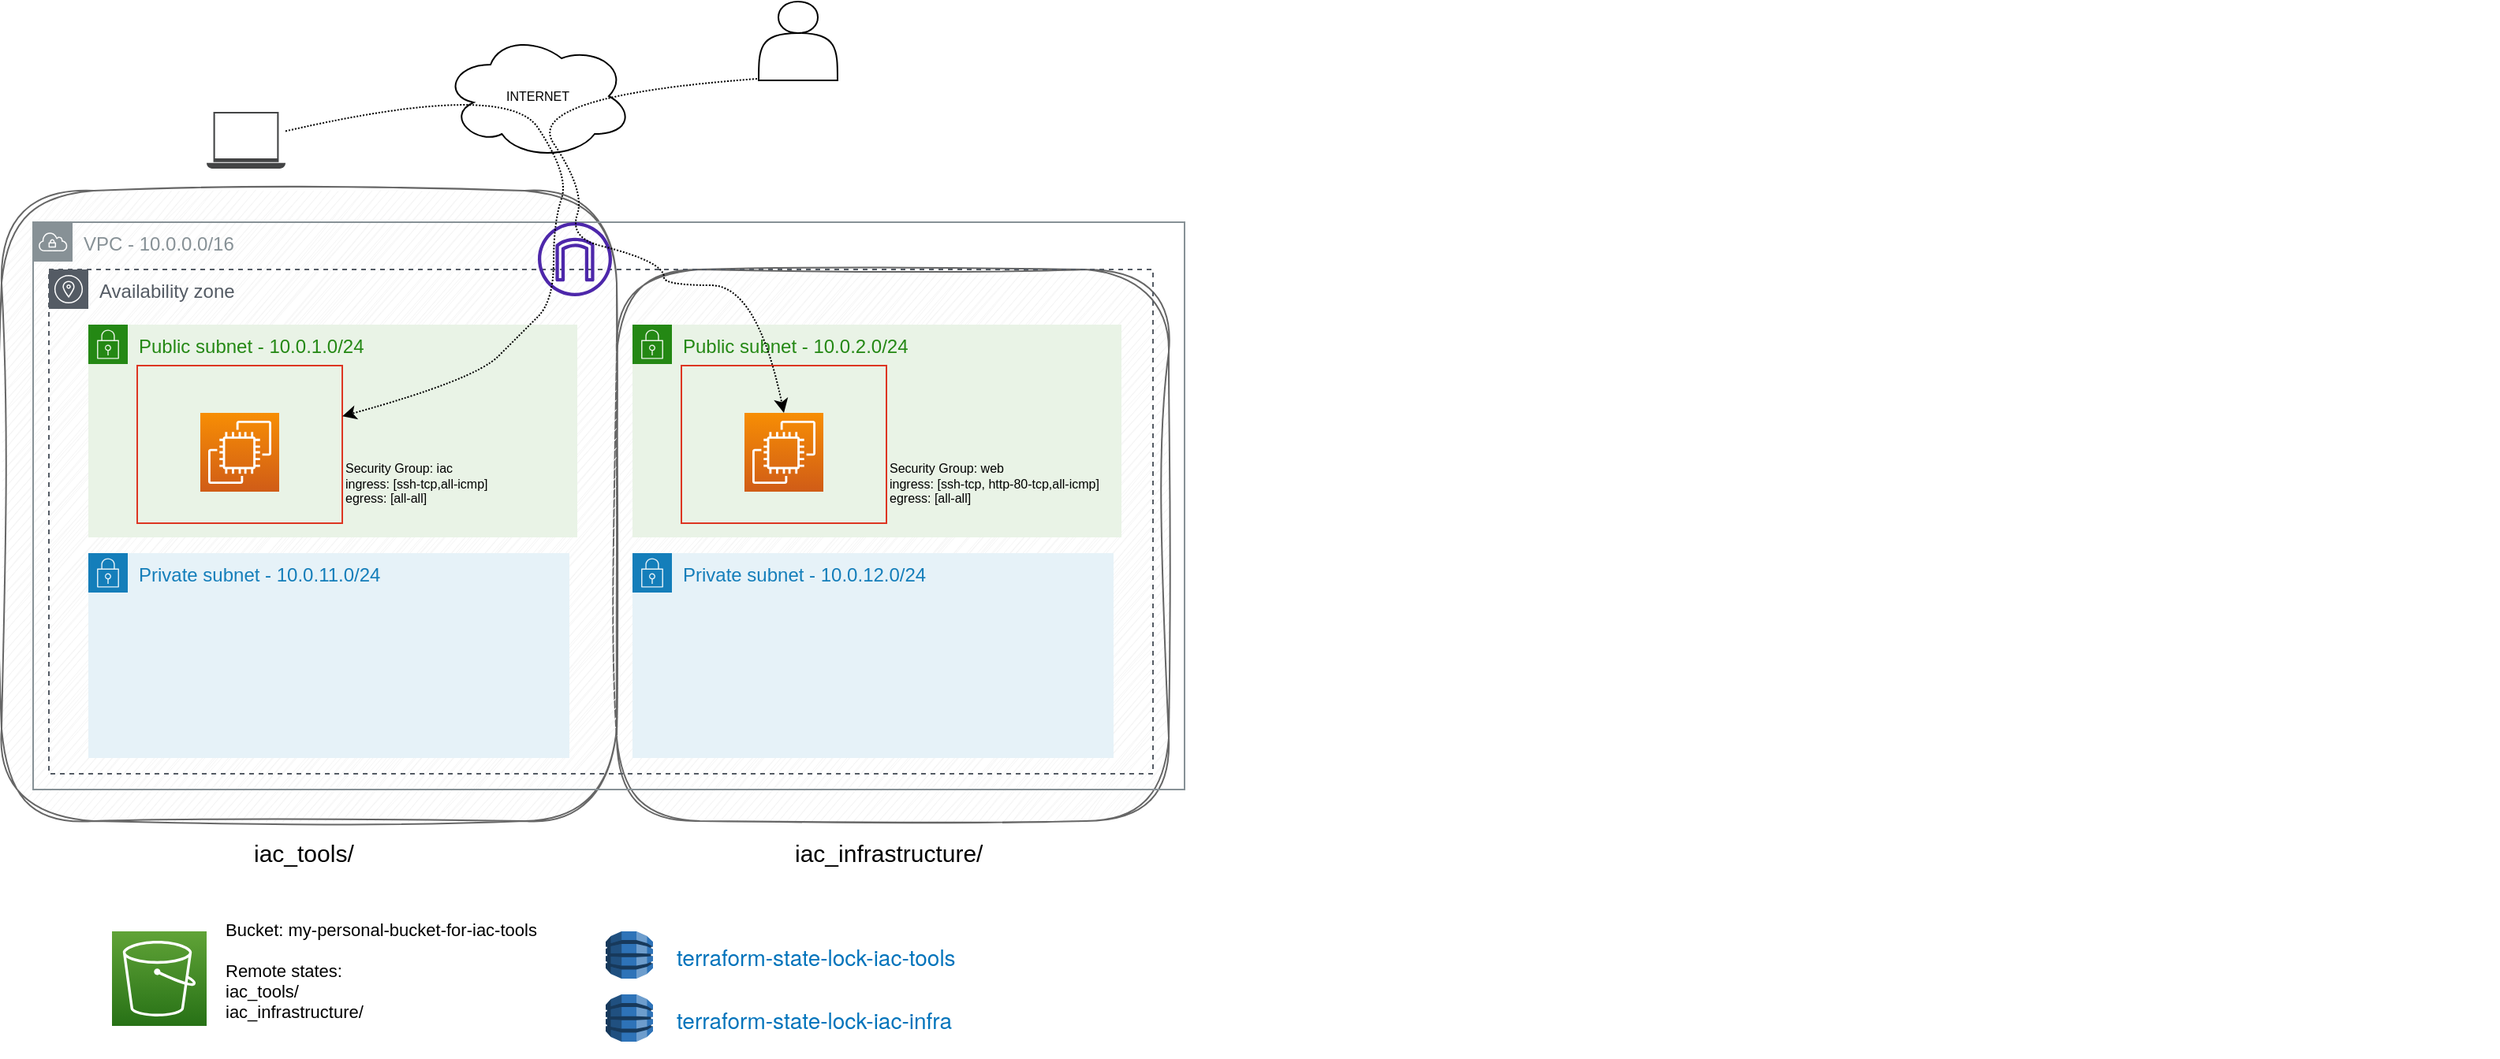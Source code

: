 <mxfile version="20.7.4" type="github">
  <diagram id="NdXxYkdmBAYruZXfNZ1_" name="Pagina-1">
    <mxGraphModel dx="954" dy="622" grid="1" gridSize="10" guides="1" tooltips="1" connect="1" arrows="1" fold="1" page="1" pageScale="1" pageWidth="827" pageHeight="1169" math="0" shadow="0">
      <root>
        <mxCell id="0" />
        <mxCell id="1" parent="0" />
        <mxCell id="-OdFSkEys9uMwJtU3NCh-16" value="" style="rounded=1;whiteSpace=wrap;html=1;fontSize=11;fillColor=#f5f5f5;strokeColor=#666666;fontColor=#333333;sketch=1;curveFitting=1;jiggle=2;" vertex="1" parent="1">
          <mxGeometry x="440" y="190" width="350" height="350" as="geometry" />
        </mxCell>
        <mxCell id="-OdFSkEys9uMwJtU3NCh-15" value="" style="rounded=1;whiteSpace=wrap;html=1;fontSize=11;fillColor=#f5f5f5;strokeColor=#666666;fontColor=#333333;sketch=1;curveFitting=1;jiggle=2;" vertex="1" parent="1">
          <mxGeometry x="50" y="140" width="390" height="400" as="geometry" />
        </mxCell>
        <mxCell id="erIRMq-CCrMqLy0ukCyU-4" value="Availability zone" style="sketch=0;outlineConnect=0;gradientColor=none;html=1;whiteSpace=wrap;fontSize=12;fontStyle=0;shape=mxgraph.aws4.group;grIcon=mxgraph.aws4.group_availability_zone;strokeColor=#545B64;fillColor=none;verticalAlign=top;align=left;spacingLeft=30;fontColor=#545B64;dashed=1;" parent="1" vertex="1">
          <mxGeometry x="80" y="190" width="700" height="320" as="geometry" />
        </mxCell>
        <mxCell id="4ONOkg47qgsfn-WRxHIJ-4" value="VPC - 10.0.0.0/16" style="sketch=0;outlineConnect=0;gradientColor=none;html=1;whiteSpace=wrap;fontSize=12;fontStyle=0;shape=mxgraph.aws4.group;grIcon=mxgraph.aws4.group_vpc;strokeColor=#879196;fillColor=none;verticalAlign=top;align=left;spacingLeft=30;fontColor=#879196;dashed=0;" parent="1" vertex="1">
          <mxGeometry x="70" y="160" width="730" height="360" as="geometry" />
        </mxCell>
        <mxCell id="4ONOkg47qgsfn-WRxHIJ-5" value="Public subnet - 10.0.1.0/24" style="points=[[0,0],[0.25,0],[0.5,0],[0.75,0],[1,0],[1,0.25],[1,0.5],[1,0.75],[1,1],[0.75,1],[0.5,1],[0.25,1],[0,1],[0,0.75],[0,0.5],[0,0.25]];outlineConnect=0;gradientColor=none;html=1;whiteSpace=wrap;fontSize=12;fontStyle=0;container=1;pointerEvents=0;collapsible=0;recursiveResize=0;shape=mxgraph.aws4.group;grIcon=mxgraph.aws4.group_security_group;grStroke=0;strokeColor=#248814;fillColor=#E9F3E6;verticalAlign=top;align=left;spacingLeft=30;fontColor=#248814;dashed=0;" parent="1" vertex="1">
          <mxGeometry x="105" y="225" width="310" height="135" as="geometry" />
        </mxCell>
        <mxCell id="4ONOkg47qgsfn-WRxHIJ-9" value="" style="fillColor=none;strokeColor=#DD3522;verticalAlign=top;fontStyle=0;fontColor=#DD3522;" parent="4ONOkg47qgsfn-WRxHIJ-5" vertex="1">
          <mxGeometry x="31" y="26" width="130" height="100" as="geometry" />
        </mxCell>
        <mxCell id="4ONOkg47qgsfn-WRxHIJ-6" value="" style="sketch=0;points=[[0,0,0],[0.25,0,0],[0.5,0,0],[0.75,0,0],[1,0,0],[0,1,0],[0.25,1,0],[0.5,1,0],[0.75,1,0],[1,1,0],[0,0.25,0],[0,0.5,0],[0,0.75,0],[1,0.25,0],[1,0.5,0],[1,0.75,0]];outlineConnect=0;fontColor=#232F3E;gradientColor=#F78E04;gradientDirection=north;fillColor=#D05C17;strokeColor=#ffffff;dashed=0;verticalLabelPosition=bottom;verticalAlign=top;align=center;html=1;fontSize=12;fontStyle=0;aspect=fixed;shape=mxgraph.aws4.resourceIcon;resIcon=mxgraph.aws4.ec2;" parent="4ONOkg47qgsfn-WRxHIJ-5" vertex="1">
          <mxGeometry x="71" y="56" width="50" height="50" as="geometry" />
        </mxCell>
        <mxCell id="4ONOkg47qgsfn-WRxHIJ-12" value="Security Group: iac&lt;br style=&quot;font-size: 8px;&quot;&gt;ingress: [ssh-tcp,all-icmp]&lt;br style=&quot;font-size: 8px;&quot;&gt;egress: [all-all]" style="text;html=1;strokeColor=none;fillColor=none;align=left;verticalAlign=middle;whiteSpace=wrap;rounded=0;fontSize=8;" parent="4ONOkg47qgsfn-WRxHIJ-5" vertex="1">
          <mxGeometry x="161" y="76" width="120" height="50" as="geometry" />
        </mxCell>
        <mxCell id="4ONOkg47qgsfn-WRxHIJ-11" value="" style="sketch=0;outlineConnect=0;fontColor=#232F3E;gradientColor=none;fillColor=#4D27AA;strokeColor=none;dashed=0;verticalLabelPosition=bottom;verticalAlign=top;align=center;html=1;fontSize=12;fontStyle=0;aspect=fixed;pointerEvents=1;shape=mxgraph.aws4.internet_gateway;" parent="1" vertex="1">
          <mxGeometry x="390" y="160" width="47" height="47" as="geometry" />
        </mxCell>
        <mxCell id="4ONOkg47qgsfn-WRxHIJ-13" value="" style="sketch=0;pointerEvents=1;shadow=0;dashed=0;html=1;strokeColor=none;fillColor=#434445;aspect=fixed;labelPosition=center;verticalLabelPosition=bottom;verticalAlign=top;align=center;outlineConnect=0;shape=mxgraph.vvd.laptop;" parent="1" vertex="1">
          <mxGeometry x="180" y="90" width="50" height="36" as="geometry" />
        </mxCell>
        <mxCell id="erIRMq-CCrMqLy0ukCyU-3" value="Private subnet - 10.0.11.0/24" style="points=[[0,0],[0.25,0],[0.5,0],[0.75,0],[1,0],[1,0.25],[1,0.5],[1,0.75],[1,1],[0.75,1],[0.5,1],[0.25,1],[0,1],[0,0.75],[0,0.5],[0,0.25]];outlineConnect=0;gradientColor=none;html=1;whiteSpace=wrap;fontSize=12;fontStyle=0;container=1;pointerEvents=0;collapsible=0;recursiveResize=0;shape=mxgraph.aws4.group;grIcon=mxgraph.aws4.group_security_group;grStroke=0;strokeColor=#147EBA;fillColor=#E6F2F8;verticalAlign=top;align=left;spacingLeft=30;fontColor=#147EBA;dashed=0;" parent="1" vertex="1">
          <mxGeometry x="105" y="370" width="305" height="130" as="geometry" />
        </mxCell>
        <mxCell id="-OdFSkEys9uMwJtU3NCh-1" value="Public subnet - 10.0.2.0/24" style="points=[[0,0],[0.25,0],[0.5,0],[0.75,0],[1,0],[1,0.25],[1,0.5],[1,0.75],[1,1],[0.75,1],[0.5,1],[0.25,1],[0,1],[0,0.75],[0,0.5],[0,0.25]];outlineConnect=0;gradientColor=none;html=1;whiteSpace=wrap;fontSize=12;fontStyle=0;container=1;pointerEvents=0;collapsible=0;recursiveResize=0;shape=mxgraph.aws4.group;grIcon=mxgraph.aws4.group_security_group;grStroke=0;strokeColor=#248814;fillColor=#E9F3E6;verticalAlign=top;align=left;spacingLeft=30;fontColor=#248814;dashed=0;" vertex="1" parent="1">
          <mxGeometry x="450" y="225" width="310" height="135" as="geometry" />
        </mxCell>
        <mxCell id="-OdFSkEys9uMwJtU3NCh-2" value="" style="fillColor=none;strokeColor=#DD3522;verticalAlign=top;fontStyle=0;fontColor=#DD3522;" vertex="1" parent="-OdFSkEys9uMwJtU3NCh-1">
          <mxGeometry x="31" y="26" width="130" height="100" as="geometry" />
        </mxCell>
        <mxCell id="-OdFSkEys9uMwJtU3NCh-3" value="" style="sketch=0;points=[[0,0,0],[0.25,0,0],[0.5,0,0],[0.75,0,0],[1,0,0],[0,1,0],[0.25,1,0],[0.5,1,0],[0.75,1,0],[1,1,0],[0,0.25,0],[0,0.5,0],[0,0.75,0],[1,0.25,0],[1,0.5,0],[1,0.75,0]];outlineConnect=0;fontColor=#232F3E;gradientColor=#F78E04;gradientDirection=north;fillColor=#D05C17;strokeColor=#ffffff;dashed=0;verticalLabelPosition=bottom;verticalAlign=top;align=center;html=1;fontSize=12;fontStyle=0;aspect=fixed;shape=mxgraph.aws4.resourceIcon;resIcon=mxgraph.aws4.ec2;" vertex="1" parent="-OdFSkEys9uMwJtU3NCh-1">
          <mxGeometry x="71" y="56" width="50" height="50" as="geometry" />
        </mxCell>
        <mxCell id="-OdFSkEys9uMwJtU3NCh-4" value="Security Group: web&lt;br style=&quot;font-size: 8px;&quot;&gt;ingress: [ssh-tcp, http-80-tcp,all-icmp]&lt;br style=&quot;font-size: 8px;&quot;&gt;egress: [all-all]" style="text;html=1;strokeColor=none;fillColor=none;align=left;verticalAlign=middle;whiteSpace=wrap;rounded=0;fontSize=8;" vertex="1" parent="-OdFSkEys9uMwJtU3NCh-1">
          <mxGeometry x="161" y="76" width="139" height="50" as="geometry" />
        </mxCell>
        <mxCell id="-OdFSkEys9uMwJtU3NCh-5" value="Private subnet - 10.0.12.0/24" style="points=[[0,0],[0.25,0],[0.5,0],[0.75,0],[1,0],[1,0.25],[1,0.5],[1,0.75],[1,1],[0.75,1],[0.5,1],[0.25,1],[0,1],[0,0.75],[0,0.5],[0,0.25]];outlineConnect=0;gradientColor=none;html=1;whiteSpace=wrap;fontSize=12;fontStyle=0;container=1;pointerEvents=0;collapsible=0;recursiveResize=0;shape=mxgraph.aws4.group;grIcon=mxgraph.aws4.group_security_group;grStroke=0;strokeColor=#147EBA;fillColor=#E6F2F8;verticalAlign=top;align=left;spacingLeft=30;fontColor=#147EBA;dashed=0;" vertex="1" parent="1">
          <mxGeometry x="450" y="370" width="305" height="130" as="geometry" />
        </mxCell>
        <mxCell id="-OdFSkEys9uMwJtU3NCh-6" value="" style="shape=actor;whiteSpace=wrap;html=1;fontSize=8;" vertex="1" parent="1">
          <mxGeometry x="530" y="20" width="50" height="50" as="geometry" />
        </mxCell>
        <mxCell id="-OdFSkEys9uMwJtU3NCh-7" value="INTERNET" style="ellipse;shape=cloud;whiteSpace=wrap;html=1;fontSize=8;" vertex="1" parent="1">
          <mxGeometry x="330" y="40" width="120" height="80" as="geometry" />
        </mxCell>
        <mxCell id="-OdFSkEys9uMwJtU3NCh-8" value="" style="curved=1;endArrow=classic;html=1;rounded=0;exitX=-0.02;exitY=0.98;exitDx=0;exitDy=0;exitPerimeter=0;entryX=0.5;entryY=0;entryDx=0;entryDy=0;entryPerimeter=0;dashed=1;dashPattern=1 1;" edge="1" parent="1" source="-OdFSkEys9uMwJtU3NCh-6" target="-OdFSkEys9uMwJtU3NCh-3">
          <mxGeometry width="50" height="50" relative="1" as="geometry">
            <mxPoint x="240" y="112.242" as="sourcePoint" />
            <mxPoint x="276" y="293.114" as="targetPoint" />
            <Array as="points">
              <mxPoint x="380" y="80" />
              <mxPoint x="420" y="140" />
              <mxPoint x="410" y="170" />
              <mxPoint x="450" y="180" />
              <mxPoint x="470" y="190" />
              <mxPoint x="470" y="200" />
              <mxPoint x="529" y="200" />
            </Array>
          </mxGeometry>
        </mxCell>
        <mxCell id="4ONOkg47qgsfn-WRxHIJ-14" value="" style="curved=1;endArrow=classic;html=1;rounded=0;dashed=1;dashPattern=1 1;" parent="1" source="4ONOkg47qgsfn-WRxHIJ-13" target="4ONOkg47qgsfn-WRxHIJ-9" edge="1">
          <mxGeometry width="50" height="50" relative="1" as="geometry">
            <mxPoint x="430" y="350" as="sourcePoint" />
            <mxPoint x="480" y="300" as="targetPoint" />
            <Array as="points">
              <mxPoint x="370" y="70" />
              <mxPoint x="410" y="130" />
              <mxPoint x="400" y="160" />
              <mxPoint x="400" y="210" />
              <mxPoint x="380" y="230" />
              <mxPoint x="350" y="260" />
            </Array>
          </mxGeometry>
        </mxCell>
        <mxCell id="-OdFSkEys9uMwJtU3NCh-9" value="" style="sketch=0;points=[[0,0,0],[0.25,0,0],[0.5,0,0],[0.75,0,0],[1,0,0],[0,1,0],[0.25,1,0],[0.5,1,0],[0.75,1,0],[1,1,0],[0,0.25,0],[0,0.5,0],[0,0.75,0],[1,0.25,0],[1,0.5,0],[1,0.75,0]];outlineConnect=0;fontColor=#232F3E;gradientColor=#60A337;gradientDirection=north;fillColor=#277116;strokeColor=#ffffff;dashed=0;verticalLabelPosition=bottom;verticalAlign=top;align=center;html=1;fontSize=12;fontStyle=0;aspect=fixed;shape=mxgraph.aws4.resourceIcon;resIcon=mxgraph.aws4.s3;" vertex="1" parent="1">
          <mxGeometry x="120" y="610" width="60" height="60" as="geometry" />
        </mxCell>
        <mxCell id="-OdFSkEys9uMwJtU3NCh-10" value="Bucket: my-personal-bucket-for-iac-tools&lt;br&gt;&lt;br&gt;Remote states:&lt;br&gt;iac_tools/&lt;br&gt;iac_infrastructure/&lt;br&gt;&lt;ol style=&quot;padding: 0px; margin: 0px; list-style: none; display: flex; align-items: center; width: 1080px; flex-wrap: wrap; caret-color: rgb(22, 25, 31); color: rgb(22, 25, 31); font-family: &amp;quot;Amazon Ember&amp;quot;, &amp;quot;Helvetica Neue&amp;quot;, Roboto, Arial, sans-serif; font-size: 14px; widows: 2;&quot; class=&quot;awsui_breadcrumb-group-list_d19fg_1dr7c_116&quot;&gt;&lt;li style=&quot;padding: 0px; display: inline-block; margin: 0px;&quot; class=&quot;awsui_item_d19fg_1dr7c_105&quot;&gt;&lt;/li&gt;&lt;li style=&quot;padding: 0px; display: inline-block; margin: 0px;&quot; class=&quot;awsui_item_d19fg_1dr7c_105&quot;&gt;&lt;div style=&quot;display: flex;&quot; class=&quot;awsui_breadcrumb_1kosq_w4ewt_97&quot;&gt;&lt;/div&gt;&lt;/li&gt;&lt;/ol&gt;" style="text;html=1;strokeColor=none;fillColor=none;align=left;verticalAlign=middle;whiteSpace=wrap;rounded=0;fontSize=11;" vertex="1" parent="1">
          <mxGeometry x="190" y="610" width="300" height="50" as="geometry" />
        </mxCell>
        <mxCell id="-OdFSkEys9uMwJtU3NCh-11" value="" style="outlineConnect=0;dashed=0;verticalLabelPosition=bottom;verticalAlign=top;align=center;html=1;shape=mxgraph.aws3.dynamo_db;fillColor=#2E73B8;gradientColor=none;fontSize=11;" vertex="1" parent="1">
          <mxGeometry x="433" y="650" width="30" height="30" as="geometry" />
        </mxCell>
        <mxCell id="-OdFSkEys9uMwJtU3NCh-12" value="" style="outlineConnect=0;dashed=0;verticalLabelPosition=bottom;verticalAlign=top;align=center;html=1;shape=mxgraph.aws3.dynamo_db;fillColor=#2E73B8;gradientColor=none;fontSize=11;" vertex="1" parent="1">
          <mxGeometry x="433" y="610" width="30" height="30" as="geometry" />
        </mxCell>
        <mxCell id="-OdFSkEys9uMwJtU3NCh-13" value="&lt;a style=&quot;border-collapse: separate; border-spacing: 0px; caption-side: top; direction: ltr; empty-cells: show; font-variant-ligatures: normal; font-variant-east-asian: normal; font-variant-position: normal; font-stretch: normal; -webkit-hyphens: none; list-style: outside none disc; tab-size: 8; text-align-last: auto; text-shadow: none; visibility: visible; widows: 2; box-sizing: border-box; font-size: 14px; line-height: var(--font-body-m-line-height-i7xxvv, 22px); font-family: &amp;quot;Amazon Ember&amp;quot;, &amp;quot;Helvetica Neue&amp;quot;, Roboto, Arial, sans-serif; display: inline; color: var(--color-text-link-default-753y4e, #0073bb); text-decoration: none; text-decoration-color: transparent; transition-property: color, text-decoration, -webkit-text-decoration; transition-duration: var(--motion-duration-refresh-only-medium-5flen2, 165ms);&quot; data-awsui-focus-visible=&quot;true&quot; href=&quot;https://eu-central-1.console.aws.amazon.com/dynamodbv2/home?region=eu-central-1#table?name=terraform-state-lock-iac-infra&quot; class=&quot;awsui_link_4c84z_14zdt_93 awsui_variant-secondary_4c84z_14zdt_138 awsui_font-size-body-m_4c84z_14zdt_406&quot;&gt;terraform-state-lock-iac-infra&lt;/a&gt;&lt;br&gt;&lt;ol style=&quot;padding: 0px; margin: 0px; list-style: none; display: flex; align-items: center; width: 1080px; flex-wrap: wrap; caret-color: rgb(22, 25, 31); color: rgb(22, 25, 31); font-family: &amp;quot;Amazon Ember&amp;quot;, &amp;quot;Helvetica Neue&amp;quot;, Roboto, Arial, sans-serif; font-size: 14px; widows: 2;&quot; class=&quot;awsui_breadcrumb-group-list_d19fg_1dr7c_116&quot;&gt;&lt;li style=&quot;padding: 0px; display: inline-block; margin: 0px;&quot; class=&quot;awsui_item_d19fg_1dr7c_105&quot;&gt;&lt;/li&gt;&lt;li style=&quot;padding: 0px; display: inline-block; margin: 0px;&quot; class=&quot;awsui_item_d19fg_1dr7c_105&quot;&gt;&lt;div style=&quot;display: flex;&quot; class=&quot;awsui_breadcrumb_1kosq_w4ewt_97&quot;&gt;&lt;/div&gt;&lt;/li&gt;&lt;/ol&gt;" style="text;html=1;strokeColor=none;fillColor=none;align=left;verticalAlign=middle;whiteSpace=wrap;rounded=0;fontSize=11;" vertex="1" parent="1">
          <mxGeometry x="476" y="640" width="300" height="50" as="geometry" />
        </mxCell>
        <mxCell id="-OdFSkEys9uMwJtU3NCh-14" value="&lt;a style=&quot;border-collapse: separate; border-spacing: 0px; caption-side: top; direction: ltr; empty-cells: show; font-variant-ligatures: normal; font-variant-east-asian: normal; font-variant-position: normal; font-stretch: normal; -webkit-hyphens: none; list-style: outside none disc; tab-size: 8; text-align-last: auto; text-shadow: none; visibility: visible; widows: 2; box-sizing: border-box; font-size: 14px; line-height: var(--font-body-m-line-height-i7xxvv, 22px); font-family: &amp;quot;Amazon Ember&amp;quot;, &amp;quot;Helvetica Neue&amp;quot;, Roboto, Arial, sans-serif; display: inline; color: var(--color-text-link-default-753y4e, #0073bb); text-decoration: none; text-decoration-color: transparent; transition-property: color, text-decoration, -webkit-text-decoration; transition-duration: var(--motion-duration-refresh-only-medium-5flen2, 165ms);&quot; data-awsui-focus-visible=&quot;true&quot; href=&quot;https://eu-central-1.console.aws.amazon.com/dynamodbv2/home?region=eu-central-1#table?name=terraform-state-lock-iac-tools&quot; class=&quot;awsui_link_4c84z_14zdt_93 awsui_variant-secondary_4c84z_14zdt_138 awsui_font-size-body-m_4c84z_14zdt_406&quot;&gt;terraform-state-lock-iac-tools&lt;/a&gt;&lt;br&gt;&lt;ol class=&quot;awsui_breadcrumb-group-list_d19fg_1dr7c_116&quot; style=&quot;padding: 0px; margin: 0px; list-style: none; display: flex; align-items: center; width: 1080px; flex-wrap: wrap; caret-color: rgb(22, 25, 31); color: rgb(22, 25, 31); font-family: &amp;quot;Amazon Ember&amp;quot;, &amp;quot;Helvetica Neue&amp;quot;, Roboto, Arial, sans-serif; font-size: 14px; widows: 2;&quot;&gt;&lt;li class=&quot;awsui_item_d19fg_1dr7c_105&quot; style=&quot;padding: 0px; display: inline-block; margin: 0px;&quot;&gt;&lt;/li&gt;&lt;li class=&quot;awsui_item_d19fg_1dr7c_105&quot; style=&quot;padding: 0px; display: inline-block; margin: 0px;&quot;&gt;&lt;div class=&quot;awsui_breadcrumb_1kosq_w4ewt_97&quot; style=&quot;display: flex;&quot;&gt;&lt;/div&gt;&lt;/li&gt;&lt;/ol&gt;" style="text;html=1;strokeColor=none;fillColor=none;align=left;verticalAlign=middle;whiteSpace=wrap;rounded=0;fontSize=11;" vertex="1" parent="1">
          <mxGeometry x="476" y="600" width="300" height="50" as="geometry" />
        </mxCell>
        <mxCell id="-OdFSkEys9uMwJtU3NCh-17" value="iac_tools/&lt;br style=&quot;font-size: 15px;&quot;&gt;&lt;ol style=&quot;padding: 0px; margin: 0px; list-style: none; display: flex; align-items: center; width: 1080px; flex-wrap: wrap; caret-color: rgb(22, 25, 31); color: rgb(22, 25, 31); font-family: &amp;quot;Amazon Ember&amp;quot;, &amp;quot;Helvetica Neue&amp;quot;, Roboto, Arial, sans-serif; font-size: 15px; widows: 2;&quot; class=&quot;awsui_breadcrumb-group-list_d19fg_1dr7c_116&quot;&gt;&lt;li style=&quot;padding: 0px; display: inline-block; margin: 0px; font-size: 15px;&quot; class=&quot;awsui_item_d19fg_1dr7c_105&quot;&gt;&lt;/li&gt;&lt;li style=&quot;padding: 0px; display: inline-block; margin: 0px; font-size: 15px;&quot; class=&quot;awsui_item_d19fg_1dr7c_105&quot;&gt;&lt;div style=&quot;display: flex; font-size: 15px;&quot; class=&quot;awsui_breadcrumb_1kosq_w4ewt_97&quot;&gt;&lt;/div&gt;&lt;/li&gt;&lt;/ol&gt;" style="text;html=1;strokeColor=none;fillColor=none;align=left;verticalAlign=middle;whiteSpace=wrap;rounded=0;fontSize=15;strokeWidth=1;" vertex="1" parent="1">
          <mxGeometry x="208" y="534.5" width="74" height="50" as="geometry" />
        </mxCell>
        <mxCell id="-OdFSkEys9uMwJtU3NCh-18" value="iac_infrastructure/&lt;br style=&quot;font-size: 15px;&quot;&gt;&lt;ol style=&quot;padding: 0px; margin: 0px; list-style: none; display: flex; align-items: center; width: 1080px; flex-wrap: wrap; caret-color: rgb(22, 25, 31); color: rgb(22, 25, 31); font-family: &amp;quot;Amazon Ember&amp;quot;, &amp;quot;Helvetica Neue&amp;quot;, Roboto, Arial, sans-serif; font-size: 15px; widows: 2;&quot; class=&quot;awsui_breadcrumb-group-list_d19fg_1dr7c_116&quot;&gt;&lt;li style=&quot;padding: 0px; display: inline-block; margin: 0px; font-size: 15px;&quot; class=&quot;awsui_item_d19fg_1dr7c_105&quot;&gt;&lt;/li&gt;&lt;li style=&quot;padding: 0px; display: inline-block; margin: 0px; font-size: 15px;&quot; class=&quot;awsui_item_d19fg_1dr7c_105&quot;&gt;&lt;div style=&quot;display: flex; font-size: 15px;&quot; class=&quot;awsui_breadcrumb_1kosq_w4ewt_97&quot;&gt;&lt;/div&gt;&lt;/li&gt;&lt;/ol&gt;" style="text;html=1;strokeColor=none;fillColor=none;align=left;verticalAlign=middle;whiteSpace=wrap;rounded=0;fontSize=15;" vertex="1" parent="1">
          <mxGeometry x="551" y="535" width="150" height="50" as="geometry" />
        </mxCell>
      </root>
    </mxGraphModel>
  </diagram>
</mxfile>
